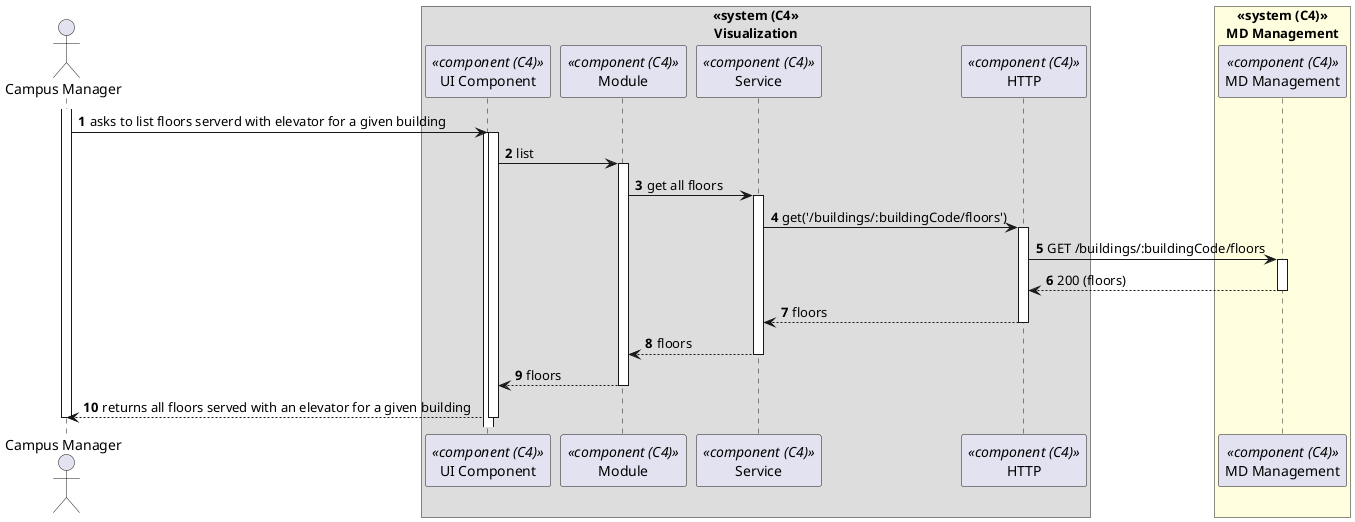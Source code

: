 @startuml process-view
autonumber
skinparam DefaultTextAlignment<<center>> center

actor CM as "Campus Manager"
box "<<system (C4>>\nVisualization"<<center>>
  participant CMP as "UI Component" <<component (C4)>>
  participant MOD as "Module" <<component (C4)>>
  participant SRV as "Service" <<component (C4)>>
  participant HTTP as "HTTP" <<component (C4)>>
end box

box "<<system (C4)>>\nMD Management" <<center>>#LightYellow
  participant MDM as "MD Management" <<component (C4)>>
end box

activate CM

CM -> CMP : asks to list floors serverd with elevator for a given building
activate CMP

activate CMP
CMP -> MOD : list 
activate MOD
MOD -> SRV : get all floors
activate SRV
SRV -> HTTP : get('/buildings/:buildingCode/floors')

activate HTTP

HTTP -> MDM : GET /buildings/:buildingCode/floors
activate MDM
MDM --> HTTP : 200 (floors)
deactivate MDM

HTTP --> SRV : floors
deactivate HTTP

SRV --> MOD : floors
deactivate SRV
MOD --> CMP : floors
deactivate MOD

CM <-- CMP : returns all floors served with an elevator for a given building
deactivate CMP


deactivate CM

@enduml
